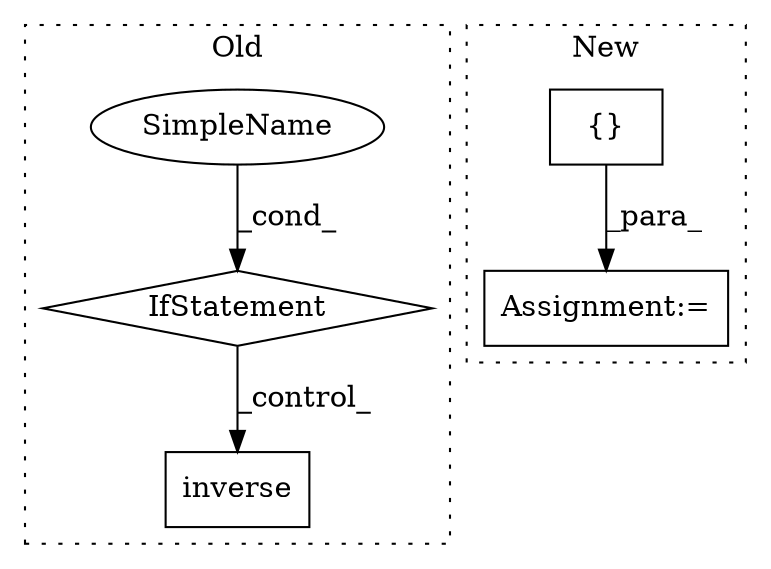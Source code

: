 digraph G {
subgraph cluster0 {
1 [label="inverse" a="32" s="3637" l="9" shape="box"];
4 [label="IfStatement" a="25" s="3735" l="57" shape="diamond"];
5 [label="SimpleName" a="42" s="3787" l="5" shape="ellipse"];
label = "Old";
style="dotted";
}
subgraph cluster1 {
2 [label="{}" a="4" s="3787" l="2" shape="box"];
3 [label="Assignment:=" a="7" s="3743" l="11" shape="box"];
label = "New";
style="dotted";
}
2 -> 3 [label="_para_"];
4 -> 1 [label="_control_"];
5 -> 4 [label="_cond_"];
}